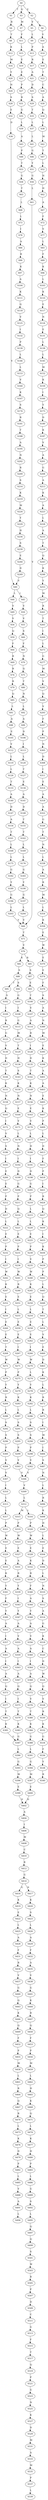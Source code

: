 strict digraph  {
	S0 -> S1 [ label = T ];
	S0 -> S2 [ label = E ];
	S0 -> S3 [ label = Q ];
	S1 -> S4 [ label = R ];
	S2 -> S5 [ label = V ];
	S2 -> S6 [ label = I ];
	S3 -> S7 [ label = M ];
	S4 -> S8 [ label = T ];
	S5 -> S9 [ label = L ];
	S6 -> S10 [ label = V ];
	S7 -> S11 [ label = F ];
	S8 -> S12 [ label = K ];
	S9 -> S13 [ label = P ];
	S10 -> S14 [ label = A ];
	S11 -> S15 [ label = L ];
	S12 -> S16 [ label = M ];
	S13 -> S17 [ label = R ];
	S14 -> S18 [ label = E ];
	S15 -> S19 [ label = E ];
	S16 -> S20 [ label = Y ];
	S17 -> S21 [ label = A ];
	S18 -> S22 [ label = T ];
	S19 -> S23 [ label = E ];
	S20 -> S24 [ label = H ];
	S21 -> S25 [ label = D ];
	S22 -> S26 [ label = C ];
	S23 -> S27 [ label = P ];
	S24 -> S28 [ label = S ];
	S25 -> S29 [ label = S ];
	S26 -> S30 [ label = A ];
	S27 -> S31 [ label = R ];
	S28 -> S32 [ label = E ];
	S29 -> S33 [ label = T ];
	S30 -> S34 [ label = Q ];
	S31 -> S35 [ label = G ];
	S32 -> S36 [ label = D ];
	S33 -> S37 [ label = L ];
	S34 -> S38 [ label = L ];
	S35 -> S39 [ label = L ];
	S36 -> S40 [ label = V ];
	S37 -> S41 [ label = L ];
	S38 -> S42 [ label = M ];
	S39 -> S43 [ label = A ];
	S40 -> S44 [ label = L ];
	S40 -> S45 [ label = I ];
	S41 -> S46 [ label = G ];
	S42 -> S47 [ label = T ];
	S43 -> S48 [ label = P ];
	S44 -> S49 [ label = V ];
	S45 -> S50 [ label = V ];
	S46 -> S51 [ label = Y ];
	S47 -> S52 [ label = L ];
	S48 -> S53 [ label = T ];
	S49 -> S54 [ label = V ];
	S50 -> S55 [ label = V ];
	S51 -> S56 [ label = G ];
	S52 -> S57 [ label = H ];
	S53 -> S58 [ label = G ];
	S54 -> S59 [ label = Q ];
	S55 -> S60 [ label = S ];
	S56 -> S61 [ label = L ];
	S57 -> S62 [ label = H ];
	S58 -> S63 [ label = T ];
	S59 -> S64 [ label = F ];
	S60 -> S65 [ label = F ];
	S61 -> S66 [ label = V ];
	S62 -> S67 [ label = A ];
	S63 -> S68 [ label = L ];
	S64 -> S69 [ label = R ];
	S65 -> S70 [ label = N ];
	S66 -> S71 [ label = T ];
	S67 -> S72 [ label = F ];
	S68 -> S73 [ label = L ];
	S69 -> S74 [ label = R ];
	S70 -> S75 [ label = Q ];
	S71 -> S76 [ label = V ];
	S72 -> S77 [ label = V ];
	S73 -> S78 [ label = I ];
	S74 -> S79 [ label = R ];
	S75 -> S80 [ label = T ];
	S76 -> S81 [ label = R ];
	S76 -> S82 [ label = K ];
	S77 -> S83 [ label = L ];
	S78 -> S84 [ label = A ];
	S79 -> S85 [ label = Q ];
	S80 -> S86 [ label = N ];
	S81 -> S87 [ label = S ];
	S82 -> S88 [ label = S ];
	S83 -> S89 [ label = F ];
	S84 -> S90 [ label = R ];
	S85 -> S91 [ label = L ];
	S86 -> S92 [ label = L ];
	S87 -> S93 [ label = E ];
	S88 -> S94 [ label = S ];
	S88 -> S95 [ label = T ];
	S89 -> S96 [ label = K ];
	S90 -> S97 [ label = K ];
	S91 -> S98 [ label = A ];
	S92 -> S99 [ label = A ];
	S93 -> S100 [ label = T ];
	S94 -> S101 [ label = G ];
	S95 -> S102 [ label = S ];
	S96 -> S103 [ label = L ];
	S97 -> S104 [ label = A ];
	S98 -> S105 [ label = E ];
	S99 -> S106 [ label = D ];
	S100 -> S107 [ label = V ];
	S101 -> S108 [ label = I ];
	S102 -> S109 [ label = I ];
	S103 -> S110 [ label = K ];
	S104 -> S111 [ label = K ];
	S105 -> S112 [ label = V ];
	S106 -> S113 [ label = I ];
	S107 -> S114 [ label = A ];
	S108 -> S115 [ label = G ];
	S109 -> S116 [ label = R ];
	S110 -> S117 [ label = E ];
	S111 -> S118 [ label = Q ];
	S112 -> S119 [ label = L ];
	S113 -> S120 [ label = L ];
	S114 -> S121 [ label = R ];
	S115 -> S122 [ label = M ];
	S116 -> S123 [ label = G ];
	S117 -> S124 [ label = N ];
	S118 -> S125 [ label = V ];
	S119 -> S126 [ label = L ];
	S120 -> S127 [ label = T ];
	S121 -> S128 [ label = I ];
	S122 -> S129 [ label = T ];
	S123 -> S130 [ label = V ];
	S124 -> S131 [ label = E ];
	S125 -> S132 [ label = I ];
	S126 -> S133 [ label = T ];
	S127 -> S134 [ label = E ];
	S128 -> S135 [ label = D ];
	S129 -> S136 [ label = H ];
	S130 -> S137 [ label = D ];
	S131 -> S138 [ label = L ];
	S132 -> S139 [ label = P ];
	S133 -> S140 [ label = A ];
	S134 -> S141 [ label = A ];
	S135 -> S142 [ label = T ];
	S136 -> S143 [ label = S ];
	S137 -> S144 [ label = T ];
	S138 -> S145 [ label = L ];
	S139 -> S146 [ label = L ];
	S140 -> S147 [ label = D ];
	S141 -> S148 [ label = D ];
	S142 -> S149 [ label = K ];
	S143 -> S150 [ label = K ];
	S144 -> S151 [ label = K ];
	S145 -> S152 [ label = M ];
	S146 -> S153 [ label = L ];
	S147 -> S154 [ label = A ];
	S148 -> S155 [ label = T ];
	S149 -> S156 [ label = N ];
	S150 -> S157 [ label = N ];
	S151 -> S158 [ label = N ];
	S152 -> S159 [ label = K ];
	S153 -> S160 [ label = V ];
	S154 -> S161 [ label = T ];
	S155 -> S162 [ label = T ];
	S156 -> S163 [ label = E ];
	S157 -> S164 [ label = E ];
	S158 -> S165 [ label = Q ];
	S159 -> S166 [ label = I ];
	S160 -> S167 [ label = K ];
	S161 -> S168 [ label = L ];
	S162 -> S169 [ label = L ];
	S163 -> S170 [ label = V ];
	S164 -> S171 [ label = V ];
	S165 -> S172 [ label = I ];
	S166 -> S173 [ label = Y ];
	S167 -> S174 [ label = S ];
	S168 -> S175 [ label = L ];
	S169 -> S176 [ label = L ];
	S170 -> S177 [ label = L ];
	S171 -> S178 [ label = L ];
	S172 -> S179 [ label = V ];
	S173 -> S180 [ label = D ];
	S174 -> S181 [ label = R ];
	S175 -> S182 [ label = G ];
	S176 -> S183 [ label = G ];
	S177 -> S184 [ label = H ];
	S178 -> S185 [ label = N ];
	S179 -> S186 [ label = S ];
	S180 -> S187 [ label = K ];
	S181 -> S188 [ label = T ];
	S182 -> S189 [ label = Y ];
	S183 -> S190 [ label = Y ];
	S184 -> S191 [ label = I ];
	S185 -> S192 [ label = I ];
	S186 -> S193 [ label = I ];
	S187 -> S194 [ label = V ];
	S188 -> S195 [ label = A ];
	S189 -> S196 [ label = G ];
	S190 -> S197 [ label = G ];
	S191 -> S198 [ label = D ];
	S192 -> S199 [ label = D ];
	S193 -> S200 [ label = E ];
	S194 -> S201 [ label = A ];
	S195 -> S202 [ label = N ];
	S196 -> S203 [ label = L ];
	S197 -> S204 [ label = L ];
	S198 -> S205 [ label = G ];
	S199 -> S206 [ label = G ];
	S200 -> S207 [ label = E ];
	S201 -> S208 [ label = G ];
	S202 -> S209 [ label = R ];
	S203 -> S66 [ label = V ];
	S204 -> S66 [ label = V ];
	S205 -> S210 [ label = P ];
	S206 -> S211 [ label = P ];
	S207 -> S212 [ label = P ];
	S208 -> S213 [ label = A ];
	S209 -> S214 [ label = S ];
	S210 -> S215 [ label = L ];
	S211 -> S216 [ label = Q ];
	S212 -> S217 [ label = D ];
	S213 -> S218 [ label = K ];
	S214 -> S219 [ label = K ];
	S215 -> S220 [ label = L ];
	S216 -> S221 [ label = L ];
	S217 -> S222 [ label = L ];
	S218 -> S223 [ label = A ];
	S219 -> S224 [ label = M ];
	S220 -> S225 [ label = E ];
	S221 -> S226 [ label = E ];
	S222 -> S227 [ label = E ];
	S223 -> S228 [ label = L ];
	S224 -> S229 [ label = Y ];
	S225 -> S230 [ label = P ];
	S226 -> S231 [ label = P ];
	S227 -> S232 [ label = P ];
	S228 -> S233 [ label = A ];
	S229 -> S234 [ label = H ];
	S230 -> S235 [ label = V ];
	S231 -> S236 [ label = I ];
	S232 -> S237 [ label = I ];
	S233 -> S238 [ label = T ];
	S234 -> S239 [ label = S ];
	S235 -> S240 [ label = W ];
	S236 -> S241 [ label = W ];
	S237 -> S242 [ label = W ];
	S238 -> S243 [ label = Q ];
	S239 -> S244 [ label = E ];
	S240 -> S245 [ label = K ];
	S241 -> S246 [ label = R ];
	S242 -> S247 [ label = K ];
	S243 -> S248 [ label = K ];
	S244 -> S249 [ label = D ];
	S245 -> S250 [ label = E ];
	S246 -> S251 [ label = E ];
	S247 -> S252 [ label = E ];
	S248 -> S253 [ label = Y ];
	S249 -> S40 [ label = V ];
	S250 -> S254 [ label = L ];
	S251 -> S255 [ label = L ];
	S252 -> S256 [ label = I ];
	S253 -> S257 [ label = M ];
	S254 -> S258 [ label = E ];
	S255 -> S259 [ label = E ];
	S256 -> S260 [ label = E ];
	S257 -> S261 [ label = R ];
	S258 -> S262 [ label = E ];
	S259 -> S263 [ label = E ];
	S260 -> S264 [ label = E ];
	S261 -> S265 [ label = T ];
	S262 -> S266 [ label = I ];
	S263 -> S267 [ label = I ];
	S264 -> S268 [ label = T ];
	S265 -> S269 [ label = I ];
	S266 -> S270 [ label = W ];
	S267 -> S271 [ label = W ];
	S268 -> S272 [ label = W ];
	S269 -> S273 [ label = L ];
	S270 -> S274 [ label = L ];
	S271 -> S275 [ label = P ];
	S272 -> S276 [ label = P ];
	S273 -> S277 [ label = G ];
	S274 -> S278 [ label = Y ];
	S275 -> S279 [ label = Y ];
	S276 -> S280 [ label = Y ];
	S277 -> S281 [ label = M ];
	S278 -> S282 [ label = K ];
	S279 -> S283 [ label = K ];
	S280 -> S284 [ label = R ];
	S281 -> S285 [ label = V ];
	S282 -> S286 [ label = L ];
	S283 -> S287 [ label = L ];
	S284 -> S288 [ label = L ];
	S285 -> S289 [ label = Q ];
	S286 -> S290 [ label = S ];
	S287 -> S291 [ label = S ];
	S288 -> S292 [ label = S ];
	S289 -> S293 [ label = V ];
	S290 -> S294 [ label = S ];
	S291 -> S295 [ label = S ];
	S292 -> S296 [ label = S ];
	S293 -> S297 [ label = F ];
	S294 -> S298 [ label = P ];
	S295 -> S299 [ label = P ];
	S296 -> S300 [ label = P ];
	S297 -> S301 [ label = P ];
	S298 -> S302 [ label = V ];
	S299 -> S303 [ label = V ];
	S300 -> S304 [ label = V ];
	S301 -> S305 [ label = N ];
	S302 -> S306 [ label = V ];
	S303 -> S306 [ label = V ];
	S304 -> S307 [ label = V ];
	S305 -> S308 [ label = D ];
	S306 -> S309 [ label = V ];
	S307 -> S310 [ label = I ];
	S308 -> S311 [ label = I ];
	S309 -> S312 [ label = L ];
	S310 -> S313 [ label = L ];
	S311 -> S314 [ label = E ];
	S312 -> S315 [ label = M ];
	S312 -> S316 [ label = L ];
	S313 -> S317 [ label = L ];
	S314 -> S318 [ label = A ];
	S315 -> S319 [ label = P ];
	S316 -> S320 [ label = P ];
	S317 -> S321 [ label = P ];
	S318 -> S322 [ label = A ];
	S319 -> S323 [ label = W ];
	S320 -> S324 [ label = W ];
	S321 -> S325 [ label = W ];
	S322 -> S326 [ label = G ];
	S323 -> S327 [ label = E ];
	S324 -> S328 [ label = E ];
	S325 -> S329 [ label = E ];
	S326 -> S330 [ label = T ];
	S327 -> S331 [ label = A ];
	S328 -> S332 [ label = K ];
	S329 -> S333 [ label = E ];
	S330 -> S334 [ label = N ];
	S331 -> S335 [ label = R ];
	S332 -> S336 [ label = R ];
	S333 -> S337 [ label = K ];
	S334 -> S338 [ label = L ];
	S335 -> S339 [ label = Y ];
	S336 -> S340 [ label = F ];
	S337 -> S341 [ label = Y ];
	S338 -> S342 [ label = A ];
	S339 -> S343 [ label = I ];
	S340 -> S344 [ label = A ];
	S341 -> S345 [ label = F ];
	S342 -> S346 [ label = R ];
	S343 -> S347 [ label = Y ];
	S344 -> S348 [ label = Y ];
	S345 -> S349 [ label = Y ];
	S346 -> S350 [ label = M ];
	S347 -> S351 [ label = A ];
	S348 -> S352 [ label = A ];
	S349 -> S353 [ label = A ];
	S350 -> S354 [ label = L ];
	S351 -> S355 [ label = V ];
	S352 -> S356 [ label = V ];
	S353 -> S357 [ label = I ];
	S354 -> S358 [ label = K ];
	S355 -> S359 [ label = A ];
	S356 -> S360 [ label = A ];
	S357 -> S361 [ label = A ];
	S358 -> S362 [ label = E ];
	S359 -> S363 [ label = I ];
	S360 -> S364 [ label = I ];
	S361 -> S365 [ label = I ];
	S362 -> S366 [ label = W ];
	S363 -> S367 [ label = A ];
	S364 -> S368 [ label = A ];
	S365 -> S369 [ label = A ];
	S366 -> S370 [ label = E ];
	S367 -> S371 [ label = Q ];
	S368 -> S372 [ label = Q ];
	S369 -> S373 [ label = Q ];
	S370 -> S374 [ label = E ];
	S371 -> S375 [ label = I ];
	S372 -> S376 [ label = V ];
	S373 -> S377 [ label = I ];
	S374 -> S378 [ label = F ];
	S375 -> S379 [ label = T ];
	S376 -> S380 [ label = T ];
	S377 -> S381 [ label = T ];
	S378 -> S382 [ label = S ];
	S379 -> S383 [ label = K ];
	S380 -> S384 [ label = K ];
	S381 -> S385 [ label = K ];
	S382 -> S386 [ label = A ];
	S383 -> S387 [ label = G ];
	S384 -> S388 [ label = G ];
	S385 -> S387 [ label = G ];
	S386 -> S389 [ label = N ];
	S387 -> S390 [ label = L ];
	S388 -> S391 [ label = L ];
	S389 -> S392 [ label = M ];
	S390 -> S393 [ label = G ];
	S391 -> S394 [ label = G ];
	S392 -> S395 [ label = E ];
	S393 -> S396 [ label = M ];
	S394 -> S397 [ label = M ];
	S395 -> S398 [ label = K ];
	S396 -> S399 [ label = E ];
	S397 -> S400 [ label = E ];
	S398 -> S401 [ label = A ];
	S399 -> S402 [ label = D ];
	S400 -> S402 [ label = D ];
	S401 -> S403 [ label = A ];
	S402 -> S404 [ label = A ];
	S403 -> S405 [ label = E ];
	S404 -> S406 [ label = I ];
	S405 -> S407 [ label = K ];
	S406 -> S408 [ label = M ];
	S407 -> S409 [ label = P ];
	S408 -> S410 [ label = C ];
	S409 -> S411 [ label = L ];
	S410 -> S412 [ label = R ];
	S411 -> S413 [ label = D ];
	S412 -> S414 [ label = G ];
	S413 -> S415 [ label = F ];
	S414 -> S416 [ label = G ];
	S414 -> S417 [ label = N ];
	S415 -> S418 [ label = P ];
	S416 -> S419 [ label = K ];
	S417 -> S420 [ label = K ];
	S418 -> S421 [ label = I ];
	S419 -> S422 [ label = E ];
	S420 -> S423 [ label = S ];
	S421 -> S424 [ label = R ];
	S422 -> S425 [ label = L ];
	S423 -> S426 [ label = L ];
	S424 -> S427 [ label = Q ];
	S425 -> S428 [ label = A ];
	S426 -> S429 [ label = A ];
	S427 -> S430 [ label = K ];
	S428 -> S431 [ label = F ];
	S429 -> S432 [ label = F ];
	S430 -> S433 [ label = I ];
	S431 -> S434 [ label = R ];
	S432 -> S435 [ label = A ];
	S433 -> S436 [ label = K ];
	S434 -> S437 [ label = V ];
	S435 -> S438 [ label = V ];
	S436 -> S439 [ label = P ];
	S437 -> S440 [ label = G ];
	S438 -> S441 [ label = G ];
	S439 -> S442 [ label = P ];
	S440 -> S443 [ label = Q ];
	S441 -> S444 [ label = K ];
	S442 -> S445 [ label = L ];
	S443 -> S446 [ label = K ];
	S444 -> S447 [ label = R ];
	S445 -> S448 [ label = Q ];
	S446 -> S449 [ label = Q ];
	S447 -> S450 [ label = Q ];
	S448 -> S451 [ label = T ];
	S449 -> S452 [ label = F ];
	S450 -> S453 [ label = F ];
	S451 -> S454 [ label = L ];
	S452 -> S455 [ label = P ];
	S453 -> S456 [ label = P ];
	S454 -> S457 [ label = V ];
	S455 -> S458 [ label = M ];
	S456 -> S459 [ label = M ];
	S457 -> S460 [ label = E ];
	S458 -> S461 [ label = L ];
	S459 -> S462 [ label = L ];
	S460 -> S463 [ label = D ];
	S461 -> S464 [ label = R ];
	S462 -> S465 [ label = H ];
	S463 -> S466 [ label = K ];
	S464 -> S467 [ label = Q ];
	S465 -> S468 [ label = K ];
	S466 -> S469 [ label = L ];
	S467 -> S470 [ label = R ];
	S468 -> S471 [ label = Q ];
	S469 -> S472 [ label = R ];
	S470 -> S473 [ label = L ];
	S471 -> S474 [ label = L ];
	S472 -> S475 [ label = R ];
	S473 -> S476 [ label = K ];
	S474 -> S477 [ label = K ];
	S475 -> S478 [ label = I ];
	S476 -> S479 [ label = D ];
	S477 -> S480 [ label = H ];
	S478 -> S481 [ label = M ];
	S479 -> S482 [ label = P ];
	S480 -> S483 [ label = P ];
	S481 -> S484 [ label = I ];
	S482 -> S485 [ label = L ];
	S483 -> S486 [ label = L ];
	S484 -> S487 [ label = S ];
	S485 -> S488 [ label = V ];
	S486 -> S489 [ label = G ];
	S487 -> S490 [ label = N ];
	S488 -> S491 [ label = A ];
	S489 -> S492 [ label = S ];
	S490 -> S493 [ label = L ];
	S491 -> S494 [ label = L ];
	S492 -> S495 [ label = L ];
	S493 -> S496 [ label = R ];
	S495 -> S497 [ label = Q ];
	S496 -> S498 [ label = K ];
	S497 -> S499 [ label = Q ];
	S498 -> S500 [ label = H ];
	S499 -> S501 [ label = S ];
	S500 -> S502 [ label = L ];
	S501 -> S503 [ label = W ];
	S502 -> S504 [ label = E ];
	S503 -> S505 [ label = R ];
	S504 -> S506 [ label = D ];
	S505 -> S507 [ label = P ];
	S506 -> S508 [ label = L ];
	S507 -> S509 [ label = D ];
	S508 -> S510 [ label = N ];
	S509 -> S511 [ label = C ];
	S510 -> S512 [ label = S ];
	S511 -> S513 [ label = G ];
	S512 -> S514 [ label = A ];
	S513 -> S515 [ label = F ];
	S514 -> S516 [ label = G ];
	S515 -> S517 [ label = T ];
	S516 -> S518 [ label = K ];
	S517 -> S519 [ label = Q ];
	S518 -> S520 [ label = C ];
	S519 -> S521 [ label = P ];
	S520 -> S522 [ label = D ];
	S521 -> S523 [ label = G ];
	S522 -> S524 [ label = W ];
	S523 -> S525 [ label = N ];
	S524 -> S526 [ label = Q ];
	S525 -> S527 [ label = K ];
	S526 -> S528 [ label = V ];
	S527 -> S529 [ label = D ];
	S528 -> S530 [ label = R ];
	S529 -> S531 [ label = M ];
	S530 -> S532 [ label = K ];
	S531 -> S533 [ label = A ];
	S532 -> S534 [ label = G ];
	S533 -> S535 [ label = M ];
	S534 -> S536 [ label = F ];
	S535 -> S537 [ label = P ];
	S536 -> S538 [ label = Y ];
	S537 -> S539 [ label = L ];
	S538 -> S540 [ label = R ];
}
